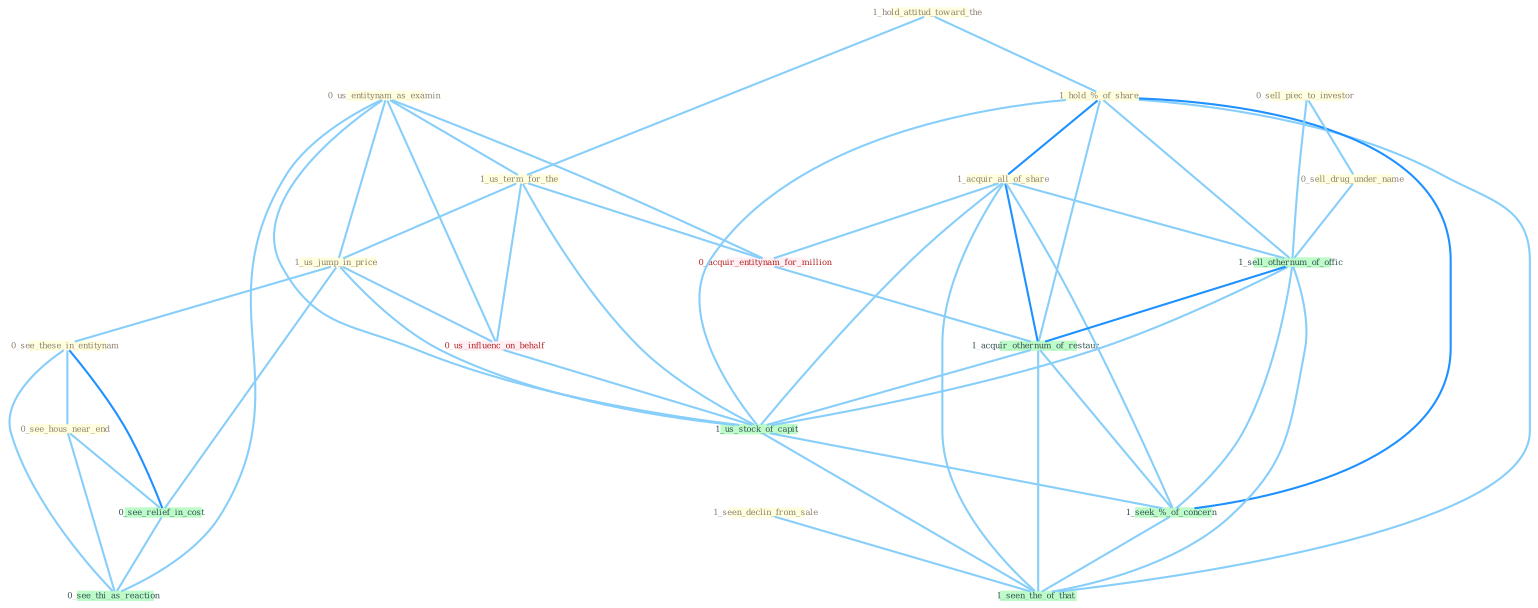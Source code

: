 Graph G{ 
    node
    [shape=polygon,style=filled,width=.5,height=.06,color="#BDFCC9",fixedsize=true,fontsize=4,
    fontcolor="#2f4f4f"];
    {node
    [color="#ffffe0", fontcolor="#8b7d6b"] "1_hold_attitud_toward_the " "1_seen_declin_from_sale " "0_us_entitynam_as_examin " "1_hold_%_of_share " "0_sell_piec_to_investor " "1_us_term_for_the " "1_us_jump_in_price " "0_see_these_in_entitynam " "0_see_hous_near_end " "0_sell_drug_under_name " "1_acquir_all_of_share "}
{node [color="#fff0f5", fontcolor="#b22222"] "0_acquir_entitynam_for_million " "0_us_influenc_on_behalf "}
edge [color="#B0E2FF"];

	"1_hold_attitud_toward_the " -- "1_hold_%_of_share " [w="1", color="#87cefa" ];
	"1_hold_attitud_toward_the " -- "1_us_term_for_the " [w="1", color="#87cefa" ];
	"1_seen_declin_from_sale " -- "1_seen_the_of_that " [w="1", color="#87cefa" ];
	"0_us_entitynam_as_examin " -- "1_us_term_for_the " [w="1", color="#87cefa" ];
	"0_us_entitynam_as_examin " -- "1_us_jump_in_price " [w="1", color="#87cefa" ];
	"0_us_entitynam_as_examin " -- "0_acquir_entitynam_for_million " [w="1", color="#87cefa" ];
	"0_us_entitynam_as_examin " -- "0_us_influenc_on_behalf " [w="1", color="#87cefa" ];
	"0_us_entitynam_as_examin " -- "0_see_thi_as_reaction " [w="1", color="#87cefa" ];
	"0_us_entitynam_as_examin " -- "1_us_stock_of_capit " [w="1", color="#87cefa" ];
	"1_hold_%_of_share " -- "1_acquir_all_of_share " [w="2", color="#1e90ff" , len=0.8];
	"1_hold_%_of_share " -- "1_sell_othernum_of_offic " [w="1", color="#87cefa" ];
	"1_hold_%_of_share " -- "1_acquir_othernum_of_restaur " [w="1", color="#87cefa" ];
	"1_hold_%_of_share " -- "1_us_stock_of_capit " [w="1", color="#87cefa" ];
	"1_hold_%_of_share " -- "1_seek_%_of_concern " [w="2", color="#1e90ff" , len=0.8];
	"1_hold_%_of_share " -- "1_seen_the_of_that " [w="1", color="#87cefa" ];
	"0_sell_piec_to_investor " -- "0_sell_drug_under_name " [w="1", color="#87cefa" ];
	"0_sell_piec_to_investor " -- "1_sell_othernum_of_offic " [w="1", color="#87cefa" ];
	"1_us_term_for_the " -- "1_us_jump_in_price " [w="1", color="#87cefa" ];
	"1_us_term_for_the " -- "0_acquir_entitynam_for_million " [w="1", color="#87cefa" ];
	"1_us_term_for_the " -- "0_us_influenc_on_behalf " [w="1", color="#87cefa" ];
	"1_us_term_for_the " -- "1_us_stock_of_capit " [w="1", color="#87cefa" ];
	"1_us_jump_in_price " -- "0_see_these_in_entitynam " [w="1", color="#87cefa" ];
	"1_us_jump_in_price " -- "0_us_influenc_on_behalf " [w="1", color="#87cefa" ];
	"1_us_jump_in_price " -- "0_see_relief_in_cost " [w="1", color="#87cefa" ];
	"1_us_jump_in_price " -- "1_us_stock_of_capit " [w="1", color="#87cefa" ];
	"0_see_these_in_entitynam " -- "0_see_hous_near_end " [w="1", color="#87cefa" ];
	"0_see_these_in_entitynam " -- "0_see_relief_in_cost " [w="2", color="#1e90ff" , len=0.8];
	"0_see_these_in_entitynam " -- "0_see_thi_as_reaction " [w="1", color="#87cefa" ];
	"0_see_hous_near_end " -- "0_see_relief_in_cost " [w="1", color="#87cefa" ];
	"0_see_hous_near_end " -- "0_see_thi_as_reaction " [w="1", color="#87cefa" ];
	"0_sell_drug_under_name " -- "1_sell_othernum_of_offic " [w="1", color="#87cefa" ];
	"1_acquir_all_of_share " -- "0_acquir_entitynam_for_million " [w="1", color="#87cefa" ];
	"1_acquir_all_of_share " -- "1_sell_othernum_of_offic " [w="1", color="#87cefa" ];
	"1_acquir_all_of_share " -- "1_acquir_othernum_of_restaur " [w="2", color="#1e90ff" , len=0.8];
	"1_acquir_all_of_share " -- "1_us_stock_of_capit " [w="1", color="#87cefa" ];
	"1_acquir_all_of_share " -- "1_seek_%_of_concern " [w="1", color="#87cefa" ];
	"1_acquir_all_of_share " -- "1_seen_the_of_that " [w="1", color="#87cefa" ];
	"0_acquir_entitynam_for_million " -- "1_acquir_othernum_of_restaur " [w="1", color="#87cefa" ];
	"1_sell_othernum_of_offic " -- "1_acquir_othernum_of_restaur " [w="2", color="#1e90ff" , len=0.8];
	"1_sell_othernum_of_offic " -- "1_us_stock_of_capit " [w="1", color="#87cefa" ];
	"1_sell_othernum_of_offic " -- "1_seek_%_of_concern " [w="1", color="#87cefa" ];
	"1_sell_othernum_of_offic " -- "1_seen_the_of_that " [w="1", color="#87cefa" ];
	"0_us_influenc_on_behalf " -- "1_us_stock_of_capit " [w="1", color="#87cefa" ];
	"0_see_relief_in_cost " -- "0_see_thi_as_reaction " [w="1", color="#87cefa" ];
	"1_acquir_othernum_of_restaur " -- "1_us_stock_of_capit " [w="1", color="#87cefa" ];
	"1_acquir_othernum_of_restaur " -- "1_seek_%_of_concern " [w="1", color="#87cefa" ];
	"1_acquir_othernum_of_restaur " -- "1_seen_the_of_that " [w="1", color="#87cefa" ];
	"1_us_stock_of_capit " -- "1_seek_%_of_concern " [w="1", color="#87cefa" ];
	"1_us_stock_of_capit " -- "1_seen_the_of_that " [w="1", color="#87cefa" ];
	"1_seek_%_of_concern " -- "1_seen_the_of_that " [w="1", color="#87cefa" ];
}